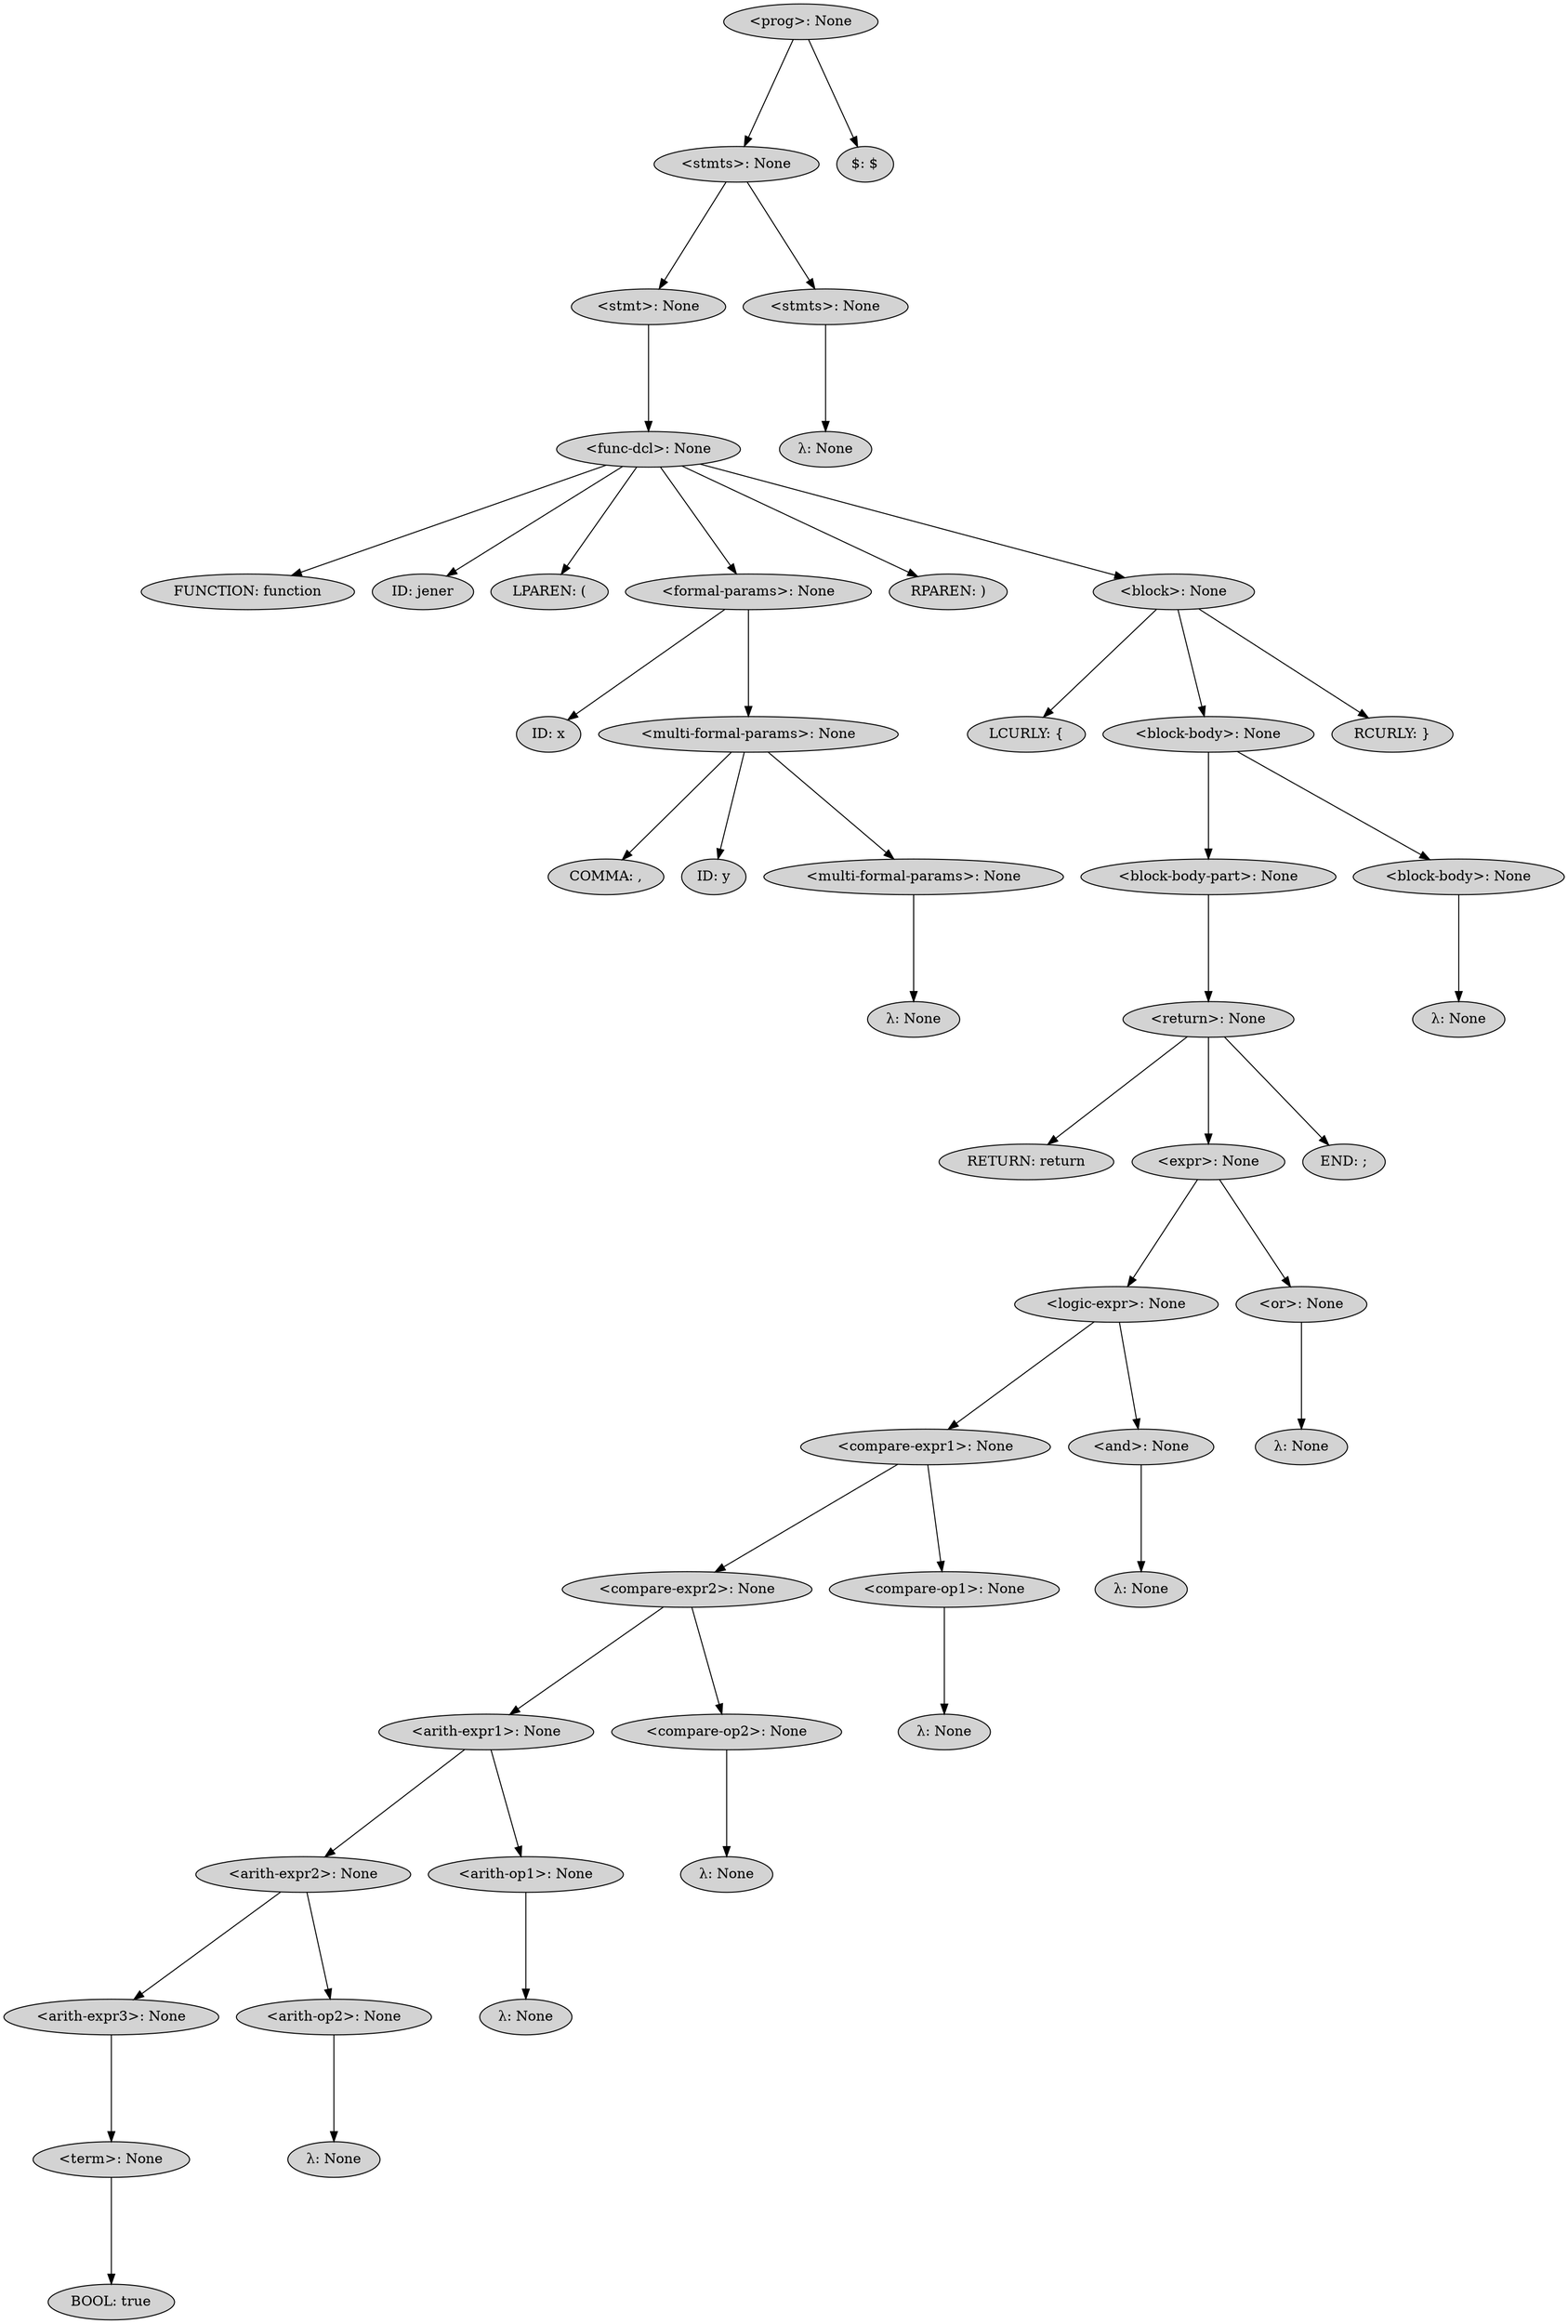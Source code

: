 digraph G {
	graph [ranksep=1.5 ratio=fill]
	node [style=filled]
	overlap=false
	8747044439118 [label="<prog>: None"]
	8747044439153 [label="<stmts>: None"]
	8747044439118 -> 8747044439153
	-9223363289810336652 [label="<stmt>: None"]
	8747044439153 -> -9223363289810336652
	8747044439188 [label="<func-dcl>: None"]
	-9223363289810336652 -> 8747044439188
	-9223363289810336645 [label="FUNCTION: function"]
	8747044439188 -> -9223363289810336645
	8747044439167 [label="ID: jener"]
	8747044439188 -> 8747044439167
	8747044439181 [label="LPAREN: ("]
	8747044439188 -> 8747044439181
	-9223363289810336617 [label="<formal-params>: None"]
	8747044439188 -> -9223363289810336617
	8747044439209 [label="ID: x"]
	-9223363289810336617 -> 8747044439209
	-9223363289810336596 [label="<multi-formal-params>: None"]
	-9223363289810336617 -> -9223363289810336596
	-9223363289810336589 [label="COMMA: ,"]
	-9223363289810336596 -> -9223363289810336589
	8747044439223 [label="ID: y"]
	-9223363289810336596 -> 8747044439223
	8747044439230 [label="<multi-formal-params>: None"]
	-9223363289810336596 -> 8747044439230
	-9223363289810336575 [label="λ: None"]
	8747044439230 -> -9223363289810336575
	-9223363289810336610 [label="RPAREN: )"]
	8747044439188 -> -9223363289810336610
	8747044439202 [label="<block>: None"]
	8747044439188 -> 8747044439202
	-9223363289810336568 [label="LCURLY: {"]
	8747044439202 -> -9223363289810336568
	8747044439244 [label="<block-body>: None"]
	8747044439202 -> 8747044439244
	-9223363289810336554 [label="<block-body-part>: None"]
	8747044439244 -> -9223363289810336554
	8747044439265 [label="<return>: None"]
	-9223363289810336554 -> 8747044439265
	-9223363289810336533 [label="RETURN: return"]
	8747044439265 -> -9223363289810336533
	8747044439272 [label="<expr>: None"]
	8747044439265 -> 8747044439272
	8747044439286 [label="<logic-expr>: None"]
	8747044439272 -> 8747044439286
	8747044439293 [label="<compare-expr1>: None"]
	8747044439286 -> 8747044439293
	-9223363289810333692 [label="<compare-expr2>: None"]
	8747044439293 -> -9223363289810333692
	-9223363289810333685 [label="<arith-expr1>: None"]
	-9223363289810333692 -> -9223363289810333685
	-9223363289810333678 [label="<arith-expr2>: None"]
	-9223363289810333685 -> -9223363289810333678
	-9223363289810333671 [label="<arith-expr3>: None"]
	-9223363289810333678 -> -9223363289810333671
	-9223363289810333664 [label="<term>: None"]
	-9223363289810333671 -> -9223363289810333664
	8747044442148 [label="BOOL: true"]
	-9223363289810333664 -> 8747044442148
	8747044442141 [label="<arith-op2>: None"]
	-9223363289810333678 -> 8747044442141
	-9223363289810333657 [label="λ: None"]
	8747044442141 -> -9223363289810333657
	8747044442134 [label="<arith-op1>: None"]
	-9223363289810333685 -> 8747044442134
	8747044442155 [label="λ: None"]
	8747044442134 -> 8747044442155
	8747044442127 [label="<compare-op2>: None"]
	-9223363289810333692 -> 8747044442127
	-9223363289810333650 [label="λ: None"]
	8747044442127 -> -9223363289810333650
	8747044442120 [label="<compare-op1>: None"]
	8747044439293 -> 8747044442120
	8747044442162 [label="λ: None"]
	8747044442120 -> 8747044442162
	-9223363289810341884 [label="<and>: None"]
	8747044439286 -> -9223363289810341884
	-9223363289810333643 [label="λ: None"]
	-9223363289810341884 -> -9223363289810333643
	-9223363289810336519 [label="<or>: None"]
	8747044439272 -> -9223363289810336519
	8747044442169 [label="λ: None"]
	-9223363289810336519 -> 8747044442169
	-9223363289810336526 [label="END: ;"]
	8747044439265 -> -9223363289810336526
	-9223363289810336547 [label="<block-body>: None"]
	8747044439244 -> -9223363289810336547
	-9223363289810333636 [label="λ: None"]
	-9223363289810336547 -> -9223363289810333636
	8747044439251 [label="RCURLY: }"]
	8747044439202 -> 8747044439251
	-9223363289810336638 [label="<stmts>: None"]
	8747044439153 -> -9223363289810336638
	8747044442176 [label="λ: None"]
	-9223363289810336638 -> 8747044442176
	-9223363289810336631 [label="$: $"]
	8747044439118 -> -9223363289810336631
}
